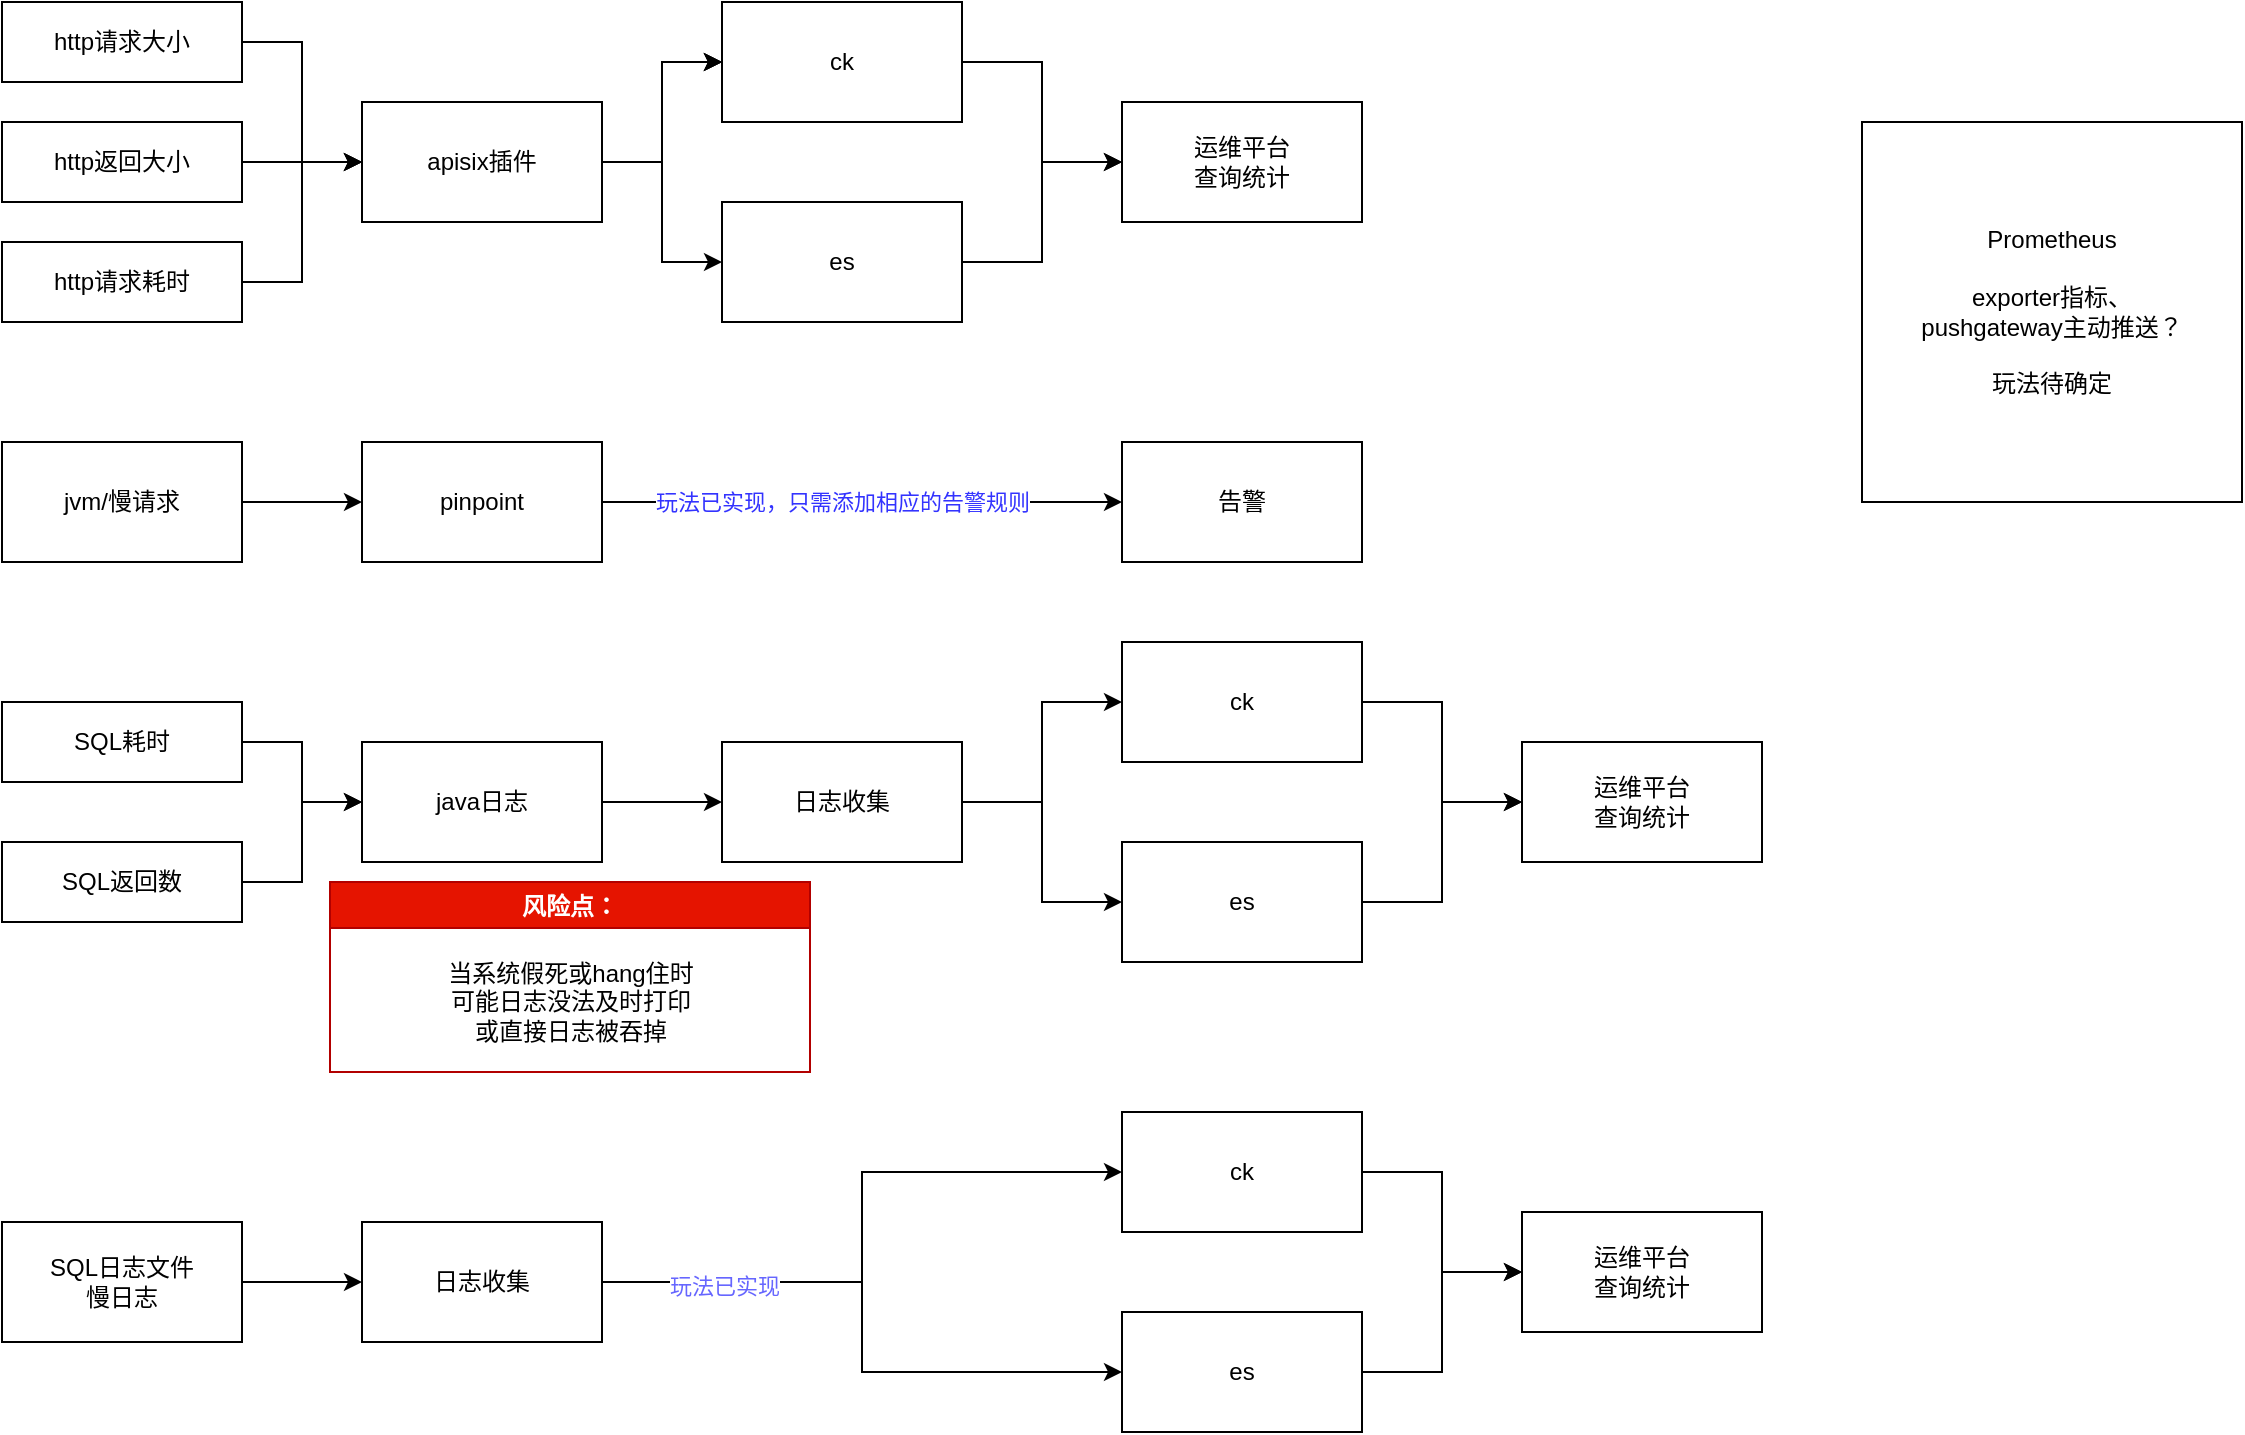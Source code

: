 <mxfile version="25.0.3">
  <diagram name="第 1 页" id="oXlRf38V9G0-Ot3Hm3zN">
    <mxGraphModel dx="1416" dy="744" grid="1" gridSize="10" guides="1" tooltips="1" connect="1" arrows="1" fold="1" page="1" pageScale="1" pageWidth="1169" pageHeight="827" math="0" shadow="0">
      <root>
        <mxCell id="0" />
        <mxCell id="1" parent="0" />
        <mxCell id="ffFp3DhyRaAEpOaP-xt4-1" value="http请求大小" style="rounded=0;whiteSpace=wrap;html=1;" vertex="1" parent="1">
          <mxGeometry x="10" y="10" width="120" height="40" as="geometry" />
        </mxCell>
        <mxCell id="ffFp3DhyRaAEpOaP-xt4-6" style="edgeStyle=orthogonalEdgeStyle;rounded=0;orthogonalLoop=1;jettySize=auto;html=1;exitX=1;exitY=0.5;exitDx=0;exitDy=0;entryX=0;entryY=0.5;entryDx=0;entryDy=0;" edge="1" parent="1" source="ffFp3DhyRaAEpOaP-xt4-2" target="ffFp3DhyRaAEpOaP-xt4-4">
          <mxGeometry relative="1" as="geometry">
            <mxPoint x="190" y="90" as="targetPoint" />
          </mxGeometry>
        </mxCell>
        <mxCell id="ffFp3DhyRaAEpOaP-xt4-2" value="http返回大小" style="rounded=0;whiteSpace=wrap;html=1;" vertex="1" parent="1">
          <mxGeometry x="10" y="70" width="120" height="40" as="geometry" />
        </mxCell>
        <mxCell id="ffFp3DhyRaAEpOaP-xt4-8" style="edgeStyle=orthogonalEdgeStyle;rounded=0;orthogonalLoop=1;jettySize=auto;html=1;exitX=1;exitY=0.5;exitDx=0;exitDy=0;entryX=0;entryY=0.5;entryDx=0;entryDy=0;" edge="1" parent="1" source="ffFp3DhyRaAEpOaP-xt4-3" target="ffFp3DhyRaAEpOaP-xt4-4">
          <mxGeometry relative="1" as="geometry" />
        </mxCell>
        <mxCell id="ffFp3DhyRaAEpOaP-xt4-3" value="http请求耗时" style="rounded=0;whiteSpace=wrap;html=1;" vertex="1" parent="1">
          <mxGeometry x="10" y="130" width="120" height="40" as="geometry" />
        </mxCell>
        <mxCell id="ffFp3DhyRaAEpOaP-xt4-10" value="" style="edgeStyle=orthogonalEdgeStyle;rounded=0;orthogonalLoop=1;jettySize=auto;html=1;" edge="1" parent="1" source="ffFp3DhyRaAEpOaP-xt4-4" target="ffFp3DhyRaAEpOaP-xt4-9">
          <mxGeometry relative="1" as="geometry" />
        </mxCell>
        <mxCell id="ffFp3DhyRaAEpOaP-xt4-11" value="" style="edgeStyle=orthogonalEdgeStyle;rounded=0;orthogonalLoop=1;jettySize=auto;html=1;" edge="1" parent="1" source="ffFp3DhyRaAEpOaP-xt4-4" target="ffFp3DhyRaAEpOaP-xt4-9">
          <mxGeometry relative="1" as="geometry" />
        </mxCell>
        <mxCell id="ffFp3DhyRaAEpOaP-xt4-12" value="" style="edgeStyle=orthogonalEdgeStyle;rounded=0;orthogonalLoop=1;jettySize=auto;html=1;" edge="1" parent="1" source="ffFp3DhyRaAEpOaP-xt4-4" target="ffFp3DhyRaAEpOaP-xt4-9">
          <mxGeometry relative="1" as="geometry" />
        </mxCell>
        <mxCell id="ffFp3DhyRaAEpOaP-xt4-14" style="edgeStyle=orthogonalEdgeStyle;rounded=0;orthogonalLoop=1;jettySize=auto;html=1;exitX=1;exitY=0.5;exitDx=0;exitDy=0;entryX=0;entryY=0.5;entryDx=0;entryDy=0;" edge="1" parent="1" source="ffFp3DhyRaAEpOaP-xt4-4" target="ffFp3DhyRaAEpOaP-xt4-13">
          <mxGeometry relative="1" as="geometry" />
        </mxCell>
        <mxCell id="ffFp3DhyRaAEpOaP-xt4-4" value="apisix插件" style="rounded=0;whiteSpace=wrap;html=1;" vertex="1" parent="1">
          <mxGeometry x="190" y="60" width="120" height="60" as="geometry" />
        </mxCell>
        <mxCell id="ffFp3DhyRaAEpOaP-xt4-5" style="edgeStyle=orthogonalEdgeStyle;rounded=0;orthogonalLoop=1;jettySize=auto;html=1;entryX=0;entryY=0.5;entryDx=0;entryDy=0;" edge="1" parent="1" source="ffFp3DhyRaAEpOaP-xt4-1" target="ffFp3DhyRaAEpOaP-xt4-4">
          <mxGeometry relative="1" as="geometry" />
        </mxCell>
        <mxCell id="ffFp3DhyRaAEpOaP-xt4-16" value="" style="edgeStyle=orthogonalEdgeStyle;rounded=0;orthogonalLoop=1;jettySize=auto;html=1;" edge="1" parent="1" source="ffFp3DhyRaAEpOaP-xt4-9" target="ffFp3DhyRaAEpOaP-xt4-15">
          <mxGeometry relative="1" as="geometry" />
        </mxCell>
        <mxCell id="ffFp3DhyRaAEpOaP-xt4-9" value="ck" style="rounded=0;whiteSpace=wrap;html=1;" vertex="1" parent="1">
          <mxGeometry x="370" y="10" width="120" height="60" as="geometry" />
        </mxCell>
        <mxCell id="ffFp3DhyRaAEpOaP-xt4-17" style="edgeStyle=orthogonalEdgeStyle;rounded=0;orthogonalLoop=1;jettySize=auto;html=1;exitX=1;exitY=0.5;exitDx=0;exitDy=0;entryX=0;entryY=0.5;entryDx=0;entryDy=0;" edge="1" parent="1" source="ffFp3DhyRaAEpOaP-xt4-13" target="ffFp3DhyRaAEpOaP-xt4-15">
          <mxGeometry relative="1" as="geometry" />
        </mxCell>
        <mxCell id="ffFp3DhyRaAEpOaP-xt4-13" value="es" style="rounded=0;whiteSpace=wrap;html=1;" vertex="1" parent="1">
          <mxGeometry x="370" y="110" width="120" height="60" as="geometry" />
        </mxCell>
        <mxCell id="ffFp3DhyRaAEpOaP-xt4-15" value="运维平台&lt;div&gt;查询统计&lt;/div&gt;" style="rounded=0;whiteSpace=wrap;html=1;" vertex="1" parent="1">
          <mxGeometry x="570" y="60" width="120" height="60" as="geometry" />
        </mxCell>
        <mxCell id="ffFp3DhyRaAEpOaP-xt4-20" value="" style="edgeStyle=orthogonalEdgeStyle;rounded=0;orthogonalLoop=1;jettySize=auto;html=1;" edge="1" parent="1" source="ffFp3DhyRaAEpOaP-xt4-18" target="ffFp3DhyRaAEpOaP-xt4-19">
          <mxGeometry relative="1" as="geometry" />
        </mxCell>
        <mxCell id="ffFp3DhyRaAEpOaP-xt4-18" value="jvm/慢请求" style="rounded=0;whiteSpace=wrap;html=1;" vertex="1" parent="1">
          <mxGeometry x="10" y="230" width="120" height="60" as="geometry" />
        </mxCell>
        <mxCell id="ffFp3DhyRaAEpOaP-xt4-22" value="" style="edgeStyle=orthogonalEdgeStyle;rounded=0;orthogonalLoop=1;jettySize=auto;html=1;" edge="1" parent="1" source="ffFp3DhyRaAEpOaP-xt4-19" target="ffFp3DhyRaAEpOaP-xt4-21">
          <mxGeometry relative="1" as="geometry" />
        </mxCell>
        <mxCell id="ffFp3DhyRaAEpOaP-xt4-62" value="&lt;font color=&quot;#3333ff&quot;&gt;玩法已实现，只需添加相应的告警规则&lt;/font&gt;" style="edgeLabel;html=1;align=center;verticalAlign=middle;resizable=0;points=[];" vertex="1" connectable="0" parent="ffFp3DhyRaAEpOaP-xt4-22">
          <mxGeometry x="-0.415" y="-5" relative="1" as="geometry">
            <mxPoint x="44" y="-5" as="offset" />
          </mxGeometry>
        </mxCell>
        <mxCell id="ffFp3DhyRaAEpOaP-xt4-19" value="pinpoint" style="rounded=0;whiteSpace=wrap;html=1;" vertex="1" parent="1">
          <mxGeometry x="190" y="230" width="120" height="60" as="geometry" />
        </mxCell>
        <mxCell id="ffFp3DhyRaAEpOaP-xt4-21" value="告警" style="rounded=0;whiteSpace=wrap;html=1;" vertex="1" parent="1">
          <mxGeometry x="570" y="230" width="120" height="60" as="geometry" />
        </mxCell>
        <mxCell id="ffFp3DhyRaAEpOaP-xt4-28" style="edgeStyle=orthogonalEdgeStyle;rounded=0;orthogonalLoop=1;jettySize=auto;html=1;exitX=1;exitY=0.5;exitDx=0;exitDy=0;entryX=0;entryY=0.5;entryDx=0;entryDy=0;" edge="1" parent="1" source="ffFp3DhyRaAEpOaP-xt4-23" target="ffFp3DhyRaAEpOaP-xt4-27">
          <mxGeometry relative="1" as="geometry" />
        </mxCell>
        <mxCell id="ffFp3DhyRaAEpOaP-xt4-23" value="SQL耗时" style="rounded=0;whiteSpace=wrap;html=1;" vertex="1" parent="1">
          <mxGeometry x="10" y="360" width="120" height="40" as="geometry" />
        </mxCell>
        <mxCell id="ffFp3DhyRaAEpOaP-xt4-29" style="edgeStyle=orthogonalEdgeStyle;rounded=0;orthogonalLoop=1;jettySize=auto;html=1;exitX=1;exitY=0.5;exitDx=0;exitDy=0;entryX=0;entryY=0.5;entryDx=0;entryDy=0;" edge="1" parent="1" source="ffFp3DhyRaAEpOaP-xt4-24" target="ffFp3DhyRaAEpOaP-xt4-27">
          <mxGeometry relative="1" as="geometry" />
        </mxCell>
        <mxCell id="ffFp3DhyRaAEpOaP-xt4-24" value="SQL返回数" style="rounded=0;whiteSpace=wrap;html=1;" vertex="1" parent="1">
          <mxGeometry x="10" y="430" width="120" height="40" as="geometry" />
        </mxCell>
        <mxCell id="ffFp3DhyRaAEpOaP-xt4-31" value="" style="edgeStyle=orthogonalEdgeStyle;rounded=0;orthogonalLoop=1;jettySize=auto;html=1;" edge="1" parent="1" source="ffFp3DhyRaAEpOaP-xt4-27" target="ffFp3DhyRaAEpOaP-xt4-30">
          <mxGeometry relative="1" as="geometry" />
        </mxCell>
        <mxCell id="ffFp3DhyRaAEpOaP-xt4-27" value="java日志" style="rounded=0;whiteSpace=wrap;html=1;" vertex="1" parent="1">
          <mxGeometry x="190" y="380" width="120" height="60" as="geometry" />
        </mxCell>
        <mxCell id="ffFp3DhyRaAEpOaP-xt4-39" style="edgeStyle=orthogonalEdgeStyle;rounded=0;orthogonalLoop=1;jettySize=auto;html=1;exitX=1;exitY=0.5;exitDx=0;exitDy=0;entryX=0;entryY=0.5;entryDx=0;entryDy=0;" edge="1" parent="1" source="ffFp3DhyRaAEpOaP-xt4-30" target="ffFp3DhyRaAEpOaP-xt4-35">
          <mxGeometry relative="1" as="geometry" />
        </mxCell>
        <mxCell id="ffFp3DhyRaAEpOaP-xt4-40" style="edgeStyle=orthogonalEdgeStyle;rounded=0;orthogonalLoop=1;jettySize=auto;html=1;exitX=1;exitY=0.5;exitDx=0;exitDy=0;entryX=0;entryY=0.5;entryDx=0;entryDy=0;" edge="1" parent="1" source="ffFp3DhyRaAEpOaP-xt4-30" target="ffFp3DhyRaAEpOaP-xt4-37">
          <mxGeometry relative="1" as="geometry" />
        </mxCell>
        <mxCell id="ffFp3DhyRaAEpOaP-xt4-30" value="日志收集" style="rounded=0;whiteSpace=wrap;html=1;" vertex="1" parent="1">
          <mxGeometry x="370" y="380" width="120" height="60" as="geometry" />
        </mxCell>
        <mxCell id="ffFp3DhyRaAEpOaP-xt4-34" value="" style="edgeStyle=orthogonalEdgeStyle;rounded=0;orthogonalLoop=1;jettySize=auto;html=1;" edge="1" parent="1" source="ffFp3DhyRaAEpOaP-xt4-35" target="ffFp3DhyRaAEpOaP-xt4-38">
          <mxGeometry relative="1" as="geometry" />
        </mxCell>
        <mxCell id="ffFp3DhyRaAEpOaP-xt4-35" value="ck" style="rounded=0;whiteSpace=wrap;html=1;" vertex="1" parent="1">
          <mxGeometry x="570" y="330" width="120" height="60" as="geometry" />
        </mxCell>
        <mxCell id="ffFp3DhyRaAEpOaP-xt4-36" style="edgeStyle=orthogonalEdgeStyle;rounded=0;orthogonalLoop=1;jettySize=auto;html=1;exitX=1;exitY=0.5;exitDx=0;exitDy=0;entryX=0;entryY=0.5;entryDx=0;entryDy=0;" edge="1" parent="1" source="ffFp3DhyRaAEpOaP-xt4-37" target="ffFp3DhyRaAEpOaP-xt4-38">
          <mxGeometry relative="1" as="geometry" />
        </mxCell>
        <mxCell id="ffFp3DhyRaAEpOaP-xt4-37" value="es" style="rounded=0;whiteSpace=wrap;html=1;" vertex="1" parent="1">
          <mxGeometry x="570" y="430" width="120" height="60" as="geometry" />
        </mxCell>
        <mxCell id="ffFp3DhyRaAEpOaP-xt4-38" value="运维平台&lt;div&gt;查询统计&lt;/div&gt;" style="rounded=0;whiteSpace=wrap;html=1;" vertex="1" parent="1">
          <mxGeometry x="770" y="380" width="120" height="60" as="geometry" />
        </mxCell>
        <mxCell id="ffFp3DhyRaAEpOaP-xt4-42" value="风险点：" style="swimlane;fillColor=#e51400;strokeColor=#B20000;fontColor=#ffffff;" vertex="1" parent="1">
          <mxGeometry x="174" y="450" width="240" height="95" as="geometry">
            <mxRectangle x="174" y="470" width="90" height="30" as="alternateBounds" />
          </mxGeometry>
        </mxCell>
        <mxCell id="ffFp3DhyRaAEpOaP-xt4-43" value="当系统假死或hang住时&lt;div&gt;可能日志没法及时打印&lt;/div&gt;&lt;div&gt;或直接日志被吞掉&lt;/div&gt;" style="text;html=1;align=center;verticalAlign=middle;resizable=0;points=[];autosize=1;strokeColor=none;fillColor=none;" vertex="1" parent="ffFp3DhyRaAEpOaP-xt4-42">
          <mxGeometry x="45" y="30" width="150" height="60" as="geometry" />
        </mxCell>
        <mxCell id="ffFp3DhyRaAEpOaP-xt4-46" value="" style="edgeStyle=orthogonalEdgeStyle;rounded=0;orthogonalLoop=1;jettySize=auto;html=1;" edge="1" parent="1" source="ffFp3DhyRaAEpOaP-xt4-44" target="ffFp3DhyRaAEpOaP-xt4-45">
          <mxGeometry relative="1" as="geometry" />
        </mxCell>
        <mxCell id="ffFp3DhyRaAEpOaP-xt4-44" value="SQL日志文件&lt;div&gt;慢日志&lt;/div&gt;" style="rounded=0;whiteSpace=wrap;html=1;" vertex="1" parent="1">
          <mxGeometry x="10" y="620" width="120" height="60" as="geometry" />
        </mxCell>
        <mxCell id="ffFp3DhyRaAEpOaP-xt4-58" style="edgeStyle=orthogonalEdgeStyle;rounded=0;orthogonalLoop=1;jettySize=auto;html=1;exitX=1;exitY=0.5;exitDx=0;exitDy=0;entryX=0;entryY=0.5;entryDx=0;entryDy=0;" edge="1" parent="1" source="ffFp3DhyRaAEpOaP-xt4-45" target="ffFp3DhyRaAEpOaP-xt4-54">
          <mxGeometry relative="1" as="geometry" />
        </mxCell>
        <mxCell id="ffFp3DhyRaAEpOaP-xt4-59" style="edgeStyle=orthogonalEdgeStyle;rounded=0;orthogonalLoop=1;jettySize=auto;html=1;exitX=1;exitY=0.5;exitDx=0;exitDy=0;entryX=0;entryY=0.5;entryDx=0;entryDy=0;" edge="1" parent="1" source="ffFp3DhyRaAEpOaP-xt4-45" target="ffFp3DhyRaAEpOaP-xt4-56">
          <mxGeometry relative="1" as="geometry" />
        </mxCell>
        <mxCell id="ffFp3DhyRaAEpOaP-xt4-60" value="&lt;font color=&quot;#6666ff&quot;&gt;玩法已实现&lt;/font&gt;" style="edgeLabel;html=1;align=center;verticalAlign=middle;resizable=0;points=[];" vertex="1" connectable="0" parent="ffFp3DhyRaAEpOaP-xt4-59">
          <mxGeometry x="-0.6" y="-2" relative="1" as="geometry">
            <mxPoint as="offset" />
          </mxGeometry>
        </mxCell>
        <mxCell id="ffFp3DhyRaAEpOaP-xt4-45" value="日志收集" style="rounded=0;whiteSpace=wrap;html=1;" vertex="1" parent="1">
          <mxGeometry x="190" y="620" width="120" height="60" as="geometry" />
        </mxCell>
        <mxCell id="ffFp3DhyRaAEpOaP-xt4-53" value="" style="edgeStyle=orthogonalEdgeStyle;rounded=0;orthogonalLoop=1;jettySize=auto;html=1;" edge="1" parent="1" source="ffFp3DhyRaAEpOaP-xt4-54" target="ffFp3DhyRaAEpOaP-xt4-57">
          <mxGeometry relative="1" as="geometry" />
        </mxCell>
        <mxCell id="ffFp3DhyRaAEpOaP-xt4-54" value="ck" style="rounded=0;whiteSpace=wrap;html=1;" vertex="1" parent="1">
          <mxGeometry x="570" y="565" width="120" height="60" as="geometry" />
        </mxCell>
        <mxCell id="ffFp3DhyRaAEpOaP-xt4-55" style="edgeStyle=orthogonalEdgeStyle;rounded=0;orthogonalLoop=1;jettySize=auto;html=1;exitX=1;exitY=0.5;exitDx=0;exitDy=0;entryX=0;entryY=0.5;entryDx=0;entryDy=0;" edge="1" parent="1" source="ffFp3DhyRaAEpOaP-xt4-56" target="ffFp3DhyRaAEpOaP-xt4-57">
          <mxGeometry relative="1" as="geometry" />
        </mxCell>
        <mxCell id="ffFp3DhyRaAEpOaP-xt4-56" value="es" style="rounded=0;whiteSpace=wrap;html=1;" vertex="1" parent="1">
          <mxGeometry x="570" y="665" width="120" height="60" as="geometry" />
        </mxCell>
        <mxCell id="ffFp3DhyRaAEpOaP-xt4-57" value="运维平台&lt;div&gt;查询统计&lt;/div&gt;" style="rounded=0;whiteSpace=wrap;html=1;" vertex="1" parent="1">
          <mxGeometry x="770" y="615" width="120" height="60" as="geometry" />
        </mxCell>
        <mxCell id="ffFp3DhyRaAEpOaP-xt4-61" value="Prometheus&lt;div&gt;&lt;br&gt;&lt;/div&gt;&lt;div&gt;exporter指标、&lt;/div&gt;&lt;div&gt;pushgateway主动推送？&lt;/div&gt;&lt;div&gt;&lt;div&gt;&lt;br&gt;&lt;/div&gt;&lt;div&gt;玩法待确定&lt;/div&gt;&lt;/div&gt;" style="rounded=0;whiteSpace=wrap;html=1;" vertex="1" parent="1">
          <mxGeometry x="940" y="70" width="190" height="190" as="geometry" />
        </mxCell>
      </root>
    </mxGraphModel>
  </diagram>
</mxfile>
